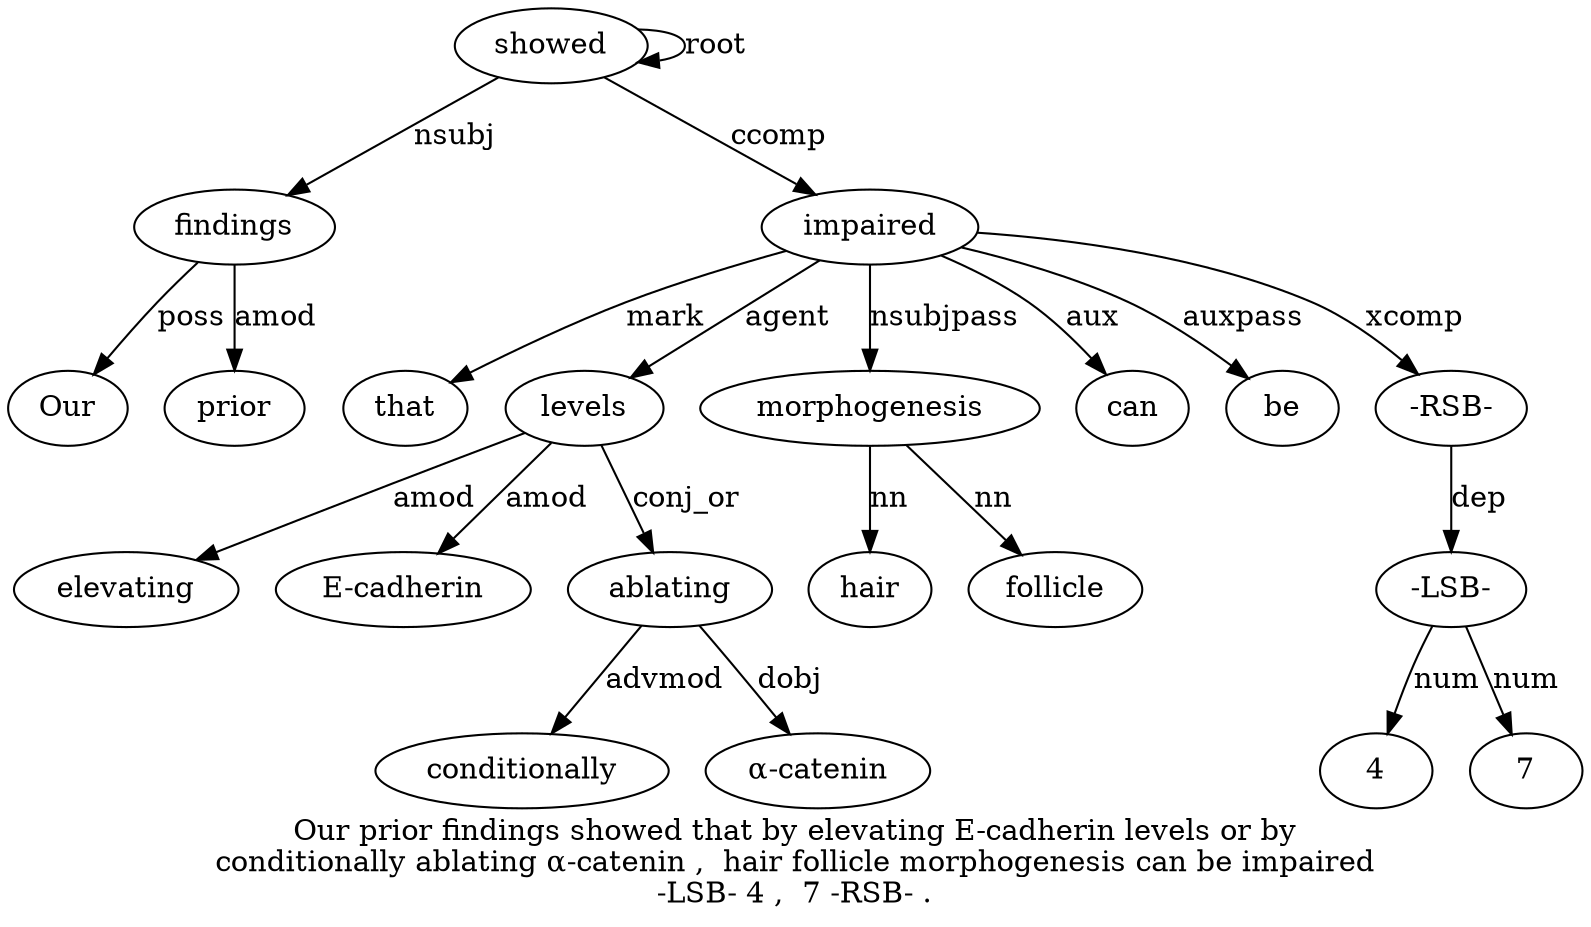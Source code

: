 digraph "Our prior findings showed that by elevating E-cadherin levels or by conditionally ablating α-catenin ,  hair follicle morphogenesis can be impaired -LSB- 4 ,  7 -RSB- ." {
label="Our prior findings showed that by elevating E-cadherin levels or by
conditionally ablating α-catenin ,  hair follicle morphogenesis can be impaired
-LSB- 4 ,  7 -RSB- .";
findings3 [style=filled, fillcolor=white, label=findings];
Our1 [style=filled, fillcolor=white, label=Our];
findings3 -> Our1  [label=poss];
prior2 [style=filled, fillcolor=white, label=prior];
findings3 -> prior2  [label=amod];
showed4 [style=filled, fillcolor=white, label=showed];
showed4 -> findings3  [label=nsubj];
showed4 -> showed4  [label=root];
impaired21 [style=filled, fillcolor=white, label=impaired];
that5 [style=filled, fillcolor=white, label=that];
impaired21 -> that5  [label=mark];
levels9 [style=filled, fillcolor=white, label=levels];
elevating7 [style=filled, fillcolor=white, label=elevating];
levels9 -> elevating7  [label=amod];
"E-cadherin8" [style=filled, fillcolor=white, label="E-cadherin"];
levels9 -> "E-cadherin8"  [label=amod];
impaired21 -> levels9  [label=agent];
ablating13 [style=filled, fillcolor=white, label=ablating];
conditionally12 [style=filled, fillcolor=white, label=conditionally];
ablating13 -> conditionally12  [label=advmod];
levels9 -> ablating13  [label=conj_or];
"α-catenin14" [style=filled, fillcolor=white, label="α-catenin"];
ablating13 -> "α-catenin14"  [label=dobj];
morphogenesis18 [style=filled, fillcolor=white, label=morphogenesis];
hair16 [style=filled, fillcolor=white, label=hair];
morphogenesis18 -> hair16  [label=nn];
follicle17 [style=filled, fillcolor=white, label=follicle];
morphogenesis18 -> follicle17  [label=nn];
impaired21 -> morphogenesis18  [label=nsubjpass];
can19 [style=filled, fillcolor=white, label=can];
impaired21 -> can19  [label=aux];
be20 [style=filled, fillcolor=white, label=be];
impaired21 -> be20  [label=auxpass];
showed4 -> impaired21  [label=ccomp];
"-RSB-26" [style=filled, fillcolor=white, label="-RSB-"];
"-LSB-22" [style=filled, fillcolor=white, label="-LSB-"];
"-RSB-26" -> "-LSB-22"  [label=dep];
423 [style=filled, fillcolor=white, label=4];
"-LSB-22" -> 423  [label=num];
725 [style=filled, fillcolor=white, label=7];
"-LSB-22" -> 725  [label=num];
impaired21 -> "-RSB-26"  [label=xcomp];
}
